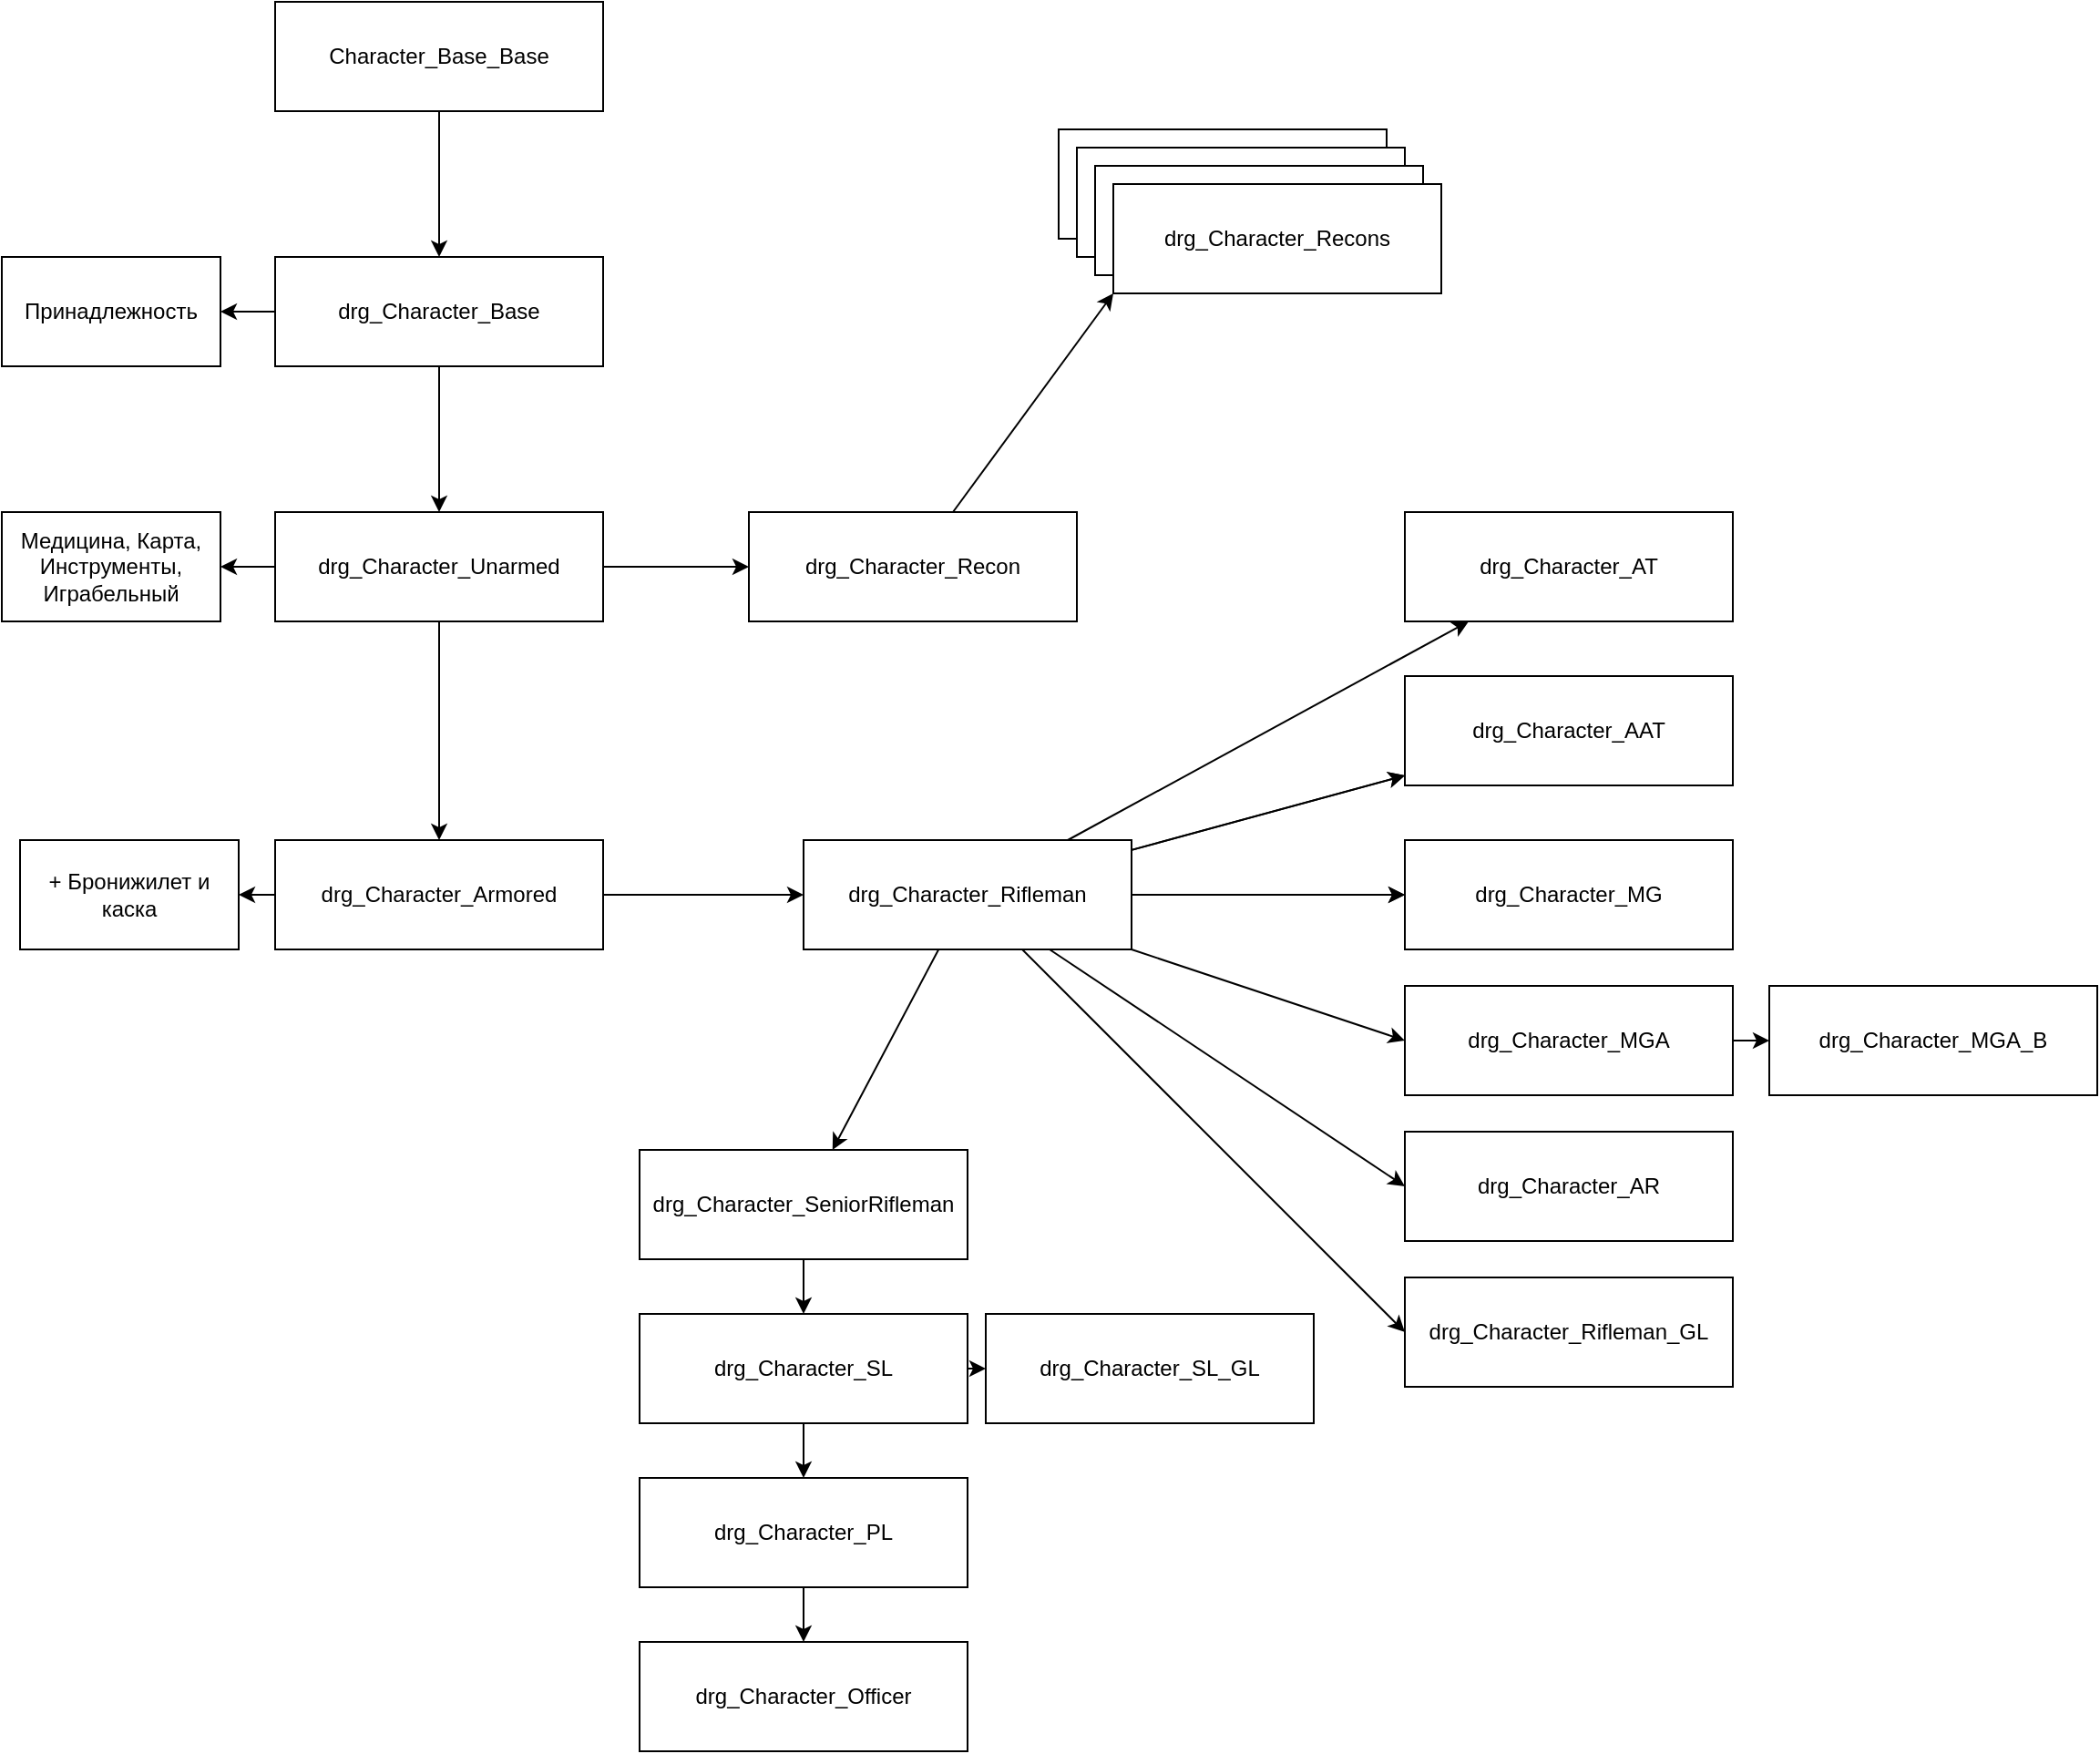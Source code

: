 <mxfile>
    <diagram id="NiCfhqbUTyZTslJfzQrF" name="Page-1">
        <mxGraphModel dx="3578" dy="1320" grid="1" gridSize="10" guides="1" tooltips="1" connect="1" arrows="1" fold="1" page="1" pageScale="1" pageWidth="850" pageHeight="1100" math="0" shadow="0">
            <root>
                <mxCell id="0"/>
                <mxCell id="1" parent="0"/>
                <mxCell id="4" value="" style="edgeStyle=none;html=1;" parent="1" source="2" target="3" edge="1">
                    <mxGeometry relative="1" as="geometry"/>
                </mxCell>
                <mxCell id="2" value="Character_Base_Base" style="rounded=0;whiteSpace=wrap;html=1;" parent="1" vertex="1">
                    <mxGeometry x="-590" y="60" width="180" height="60" as="geometry"/>
                </mxCell>
                <mxCell id="8" value="" style="edgeStyle=none;html=1;" parent="1" source="3" target="7" edge="1">
                    <mxGeometry relative="1" as="geometry"/>
                </mxCell>
                <mxCell id="12" value="" style="edgeStyle=none;html=1;" parent="1" source="3" target="11" edge="1">
                    <mxGeometry relative="1" as="geometry"/>
                </mxCell>
                <mxCell id="3" value="drg_Character_Base" style="rounded=0;whiteSpace=wrap;html=1;" parent="1" vertex="1">
                    <mxGeometry x="-590" y="200" width="180" height="60" as="geometry"/>
                </mxCell>
                <mxCell id="14" value="" style="edgeStyle=none;html=1;" parent="1" source="7" target="13" edge="1">
                    <mxGeometry relative="1" as="geometry"/>
                </mxCell>
                <mxCell id="16" value="" style="edgeStyle=none;html=1;" parent="1" source="7" target="15" edge="1">
                    <mxGeometry relative="1" as="geometry"/>
                </mxCell>
                <mxCell id="55" value="" style="edgeStyle=none;html=1;" edge="1" parent="1" source="7" target="54">
                    <mxGeometry relative="1" as="geometry"/>
                </mxCell>
                <mxCell id="7" value="drg_Character_Unarmed" style="rounded=0;whiteSpace=wrap;html=1;" parent="1" vertex="1">
                    <mxGeometry x="-590" y="340" width="180" height="60" as="geometry"/>
                </mxCell>
                <mxCell id="11" value="Принадлежность" style="whiteSpace=wrap;html=1;rounded=0;" parent="1" vertex="1">
                    <mxGeometry x="-740" y="200" width="120" height="60" as="geometry"/>
                </mxCell>
                <mxCell id="13" value="Медицина, Карта, Инструменты, Играбельный" style="whiteSpace=wrap;html=1;rounded=0;" parent="1" vertex="1">
                    <mxGeometry x="-740" y="340" width="120" height="60" as="geometry"/>
                </mxCell>
                <mxCell id="18" value="" style="edgeStyle=none;html=1;" parent="1" source="15" target="17" edge="1">
                    <mxGeometry relative="1" as="geometry"/>
                </mxCell>
                <mxCell id="24" value="" style="edgeStyle=none;html=1;" parent="1" source="15" target="23" edge="1">
                    <mxGeometry relative="1" as="geometry"/>
                </mxCell>
                <mxCell id="15" value="drg_Character_Armored" style="whiteSpace=wrap;html=1;rounded=0;" parent="1" vertex="1">
                    <mxGeometry x="-590" y="520" width="180" height="60" as="geometry"/>
                </mxCell>
                <mxCell id="17" value="+ Бронижилет и каска" style="whiteSpace=wrap;html=1;rounded=0;" parent="1" vertex="1">
                    <mxGeometry x="-730" y="520" width="120" height="60" as="geometry"/>
                </mxCell>
                <mxCell id="26" style="edgeStyle=none;html=1;" parent="1" source="23" target="25" edge="1">
                    <mxGeometry relative="1" as="geometry"/>
                </mxCell>
                <mxCell id="37" value="" style="edgeStyle=none;html=1;" parent="1" source="23" target="36" edge="1">
                    <mxGeometry relative="1" as="geometry"/>
                </mxCell>
                <mxCell id="40" value="" style="edgeStyle=none;html=1;" parent="1" source="23" target="39" edge="1">
                    <mxGeometry relative="1" as="geometry"/>
                </mxCell>
                <mxCell id="41" value="" style="edgeStyle=none;html=1;" parent="1" source="23" target="39" edge="1">
                    <mxGeometry relative="1" as="geometry"/>
                </mxCell>
                <mxCell id="43" value="" style="edgeStyle=none;html=1;" parent="1" source="23" target="42" edge="1">
                    <mxGeometry relative="1" as="geometry"/>
                </mxCell>
                <mxCell id="44" value="" style="edgeStyle=none;html=1;" parent="1" source="23" target="42" edge="1">
                    <mxGeometry relative="1" as="geometry"/>
                </mxCell>
                <mxCell id="45" style="edgeStyle=none;html=1;entryX=0;entryY=0.5;entryDx=0;entryDy=0;" parent="1" source="23" target="46" edge="1">
                    <mxGeometry relative="1" as="geometry">
                        <mxPoint x="-40" y="610" as="targetPoint"/>
                    </mxGeometry>
                </mxCell>
                <mxCell id="51" style="edgeStyle=none;html=1;entryX=0;entryY=0.5;entryDx=0;entryDy=0;" parent="1" source="23" target="50" edge="1">
                    <mxGeometry relative="1" as="geometry"/>
                </mxCell>
                <mxCell id="53" style="edgeStyle=none;html=1;entryX=0;entryY=0.5;entryDx=0;entryDy=0;" parent="1" source="23" target="52" edge="1">
                    <mxGeometry relative="1" as="geometry"/>
                </mxCell>
                <mxCell id="23" value="drg_Character_Rifleman" style="whiteSpace=wrap;html=1;rounded=0;" parent="1" vertex="1">
                    <mxGeometry x="-300" y="520" width="180" height="60" as="geometry"/>
                </mxCell>
                <mxCell id="28" value="" style="edgeStyle=none;html=1;" parent="1" source="25" target="27" edge="1">
                    <mxGeometry relative="1" as="geometry"/>
                </mxCell>
                <mxCell id="25" value="drg_Character_SeniorRifleman" style="whiteSpace=wrap;html=1;rounded=0;" parent="1" vertex="1">
                    <mxGeometry x="-390" y="690" width="180" height="60" as="geometry"/>
                </mxCell>
                <mxCell id="31" value="" style="edgeStyle=none;html=1;" parent="1" source="27" target="30" edge="1">
                    <mxGeometry relative="1" as="geometry"/>
                </mxCell>
                <mxCell id="35" value="" style="edgeStyle=none;html=1;" parent="1" source="27" target="34" edge="1">
                    <mxGeometry relative="1" as="geometry"/>
                </mxCell>
                <mxCell id="27" value="drg_Character_SL" style="whiteSpace=wrap;html=1;rounded=0;" parent="1" vertex="1">
                    <mxGeometry x="-390" y="780" width="180" height="60" as="geometry"/>
                </mxCell>
                <mxCell id="33" value="" style="edgeStyle=none;html=1;" parent="1" source="30" target="32" edge="1">
                    <mxGeometry relative="1" as="geometry"/>
                </mxCell>
                <mxCell id="30" value="drg_Character_PL" style="whiteSpace=wrap;html=1;rounded=0;" parent="1" vertex="1">
                    <mxGeometry x="-390" y="870" width="180" height="60" as="geometry"/>
                </mxCell>
                <mxCell id="32" value="drg_Character_Officer" style="whiteSpace=wrap;html=1;rounded=0;" parent="1" vertex="1">
                    <mxGeometry x="-390" y="960" width="180" height="60" as="geometry"/>
                </mxCell>
                <mxCell id="34" value="drg_Character_SL_GL" style="whiteSpace=wrap;html=1;rounded=0;" parent="1" vertex="1">
                    <mxGeometry x="-200" y="780" width="180" height="60" as="geometry"/>
                </mxCell>
                <mxCell id="36" value="drg_Character_AT" style="whiteSpace=wrap;html=1;rounded=0;" parent="1" vertex="1">
                    <mxGeometry x="30" y="340" width="180" height="60" as="geometry"/>
                </mxCell>
                <mxCell id="39" value="drg_Character_AAT" style="whiteSpace=wrap;html=1;rounded=0;" parent="1" vertex="1">
                    <mxGeometry x="30" y="430" width="180" height="60" as="geometry"/>
                </mxCell>
                <mxCell id="42" value="drg_Character_MG" style="whiteSpace=wrap;html=1;rounded=0;" parent="1" vertex="1">
                    <mxGeometry x="30" y="520" width="180" height="60" as="geometry"/>
                </mxCell>
                <mxCell id="48" value="" style="edgeStyle=none;html=1;" parent="1" source="46" target="47" edge="1">
                    <mxGeometry relative="1" as="geometry"/>
                </mxCell>
                <mxCell id="46" value="drg_Character_MGA" style="whiteSpace=wrap;html=1;rounded=0;" parent="1" vertex="1">
                    <mxGeometry x="30" y="600" width="180" height="60" as="geometry"/>
                </mxCell>
                <mxCell id="47" value="drg_Character_MGA_B" style="whiteSpace=wrap;html=1;rounded=0;" parent="1" vertex="1">
                    <mxGeometry x="230" y="600" width="180" height="60" as="geometry"/>
                </mxCell>
                <mxCell id="50" value="drg_Character_AR" style="whiteSpace=wrap;html=1;rounded=0;" parent="1" vertex="1">
                    <mxGeometry x="30" y="680" width="180" height="60" as="geometry"/>
                </mxCell>
                <mxCell id="52" value="drg_Character_Rifleman_GL" style="whiteSpace=wrap;html=1;rounded=0;" parent="1" vertex="1">
                    <mxGeometry x="30" y="760" width="180" height="60" as="geometry"/>
                </mxCell>
                <mxCell id="56" style="edgeStyle=none;html=1;entryX=0;entryY=1;entryDx=0;entryDy=0;" edge="1" parent="1" source="54" target="60">
                    <mxGeometry relative="1" as="geometry">
                        <mxPoint x="-130" y="200" as="targetPoint"/>
                    </mxGeometry>
                </mxCell>
                <mxCell id="54" value="drg_Character_Recon" style="rounded=0;whiteSpace=wrap;html=1;" vertex="1" parent="1">
                    <mxGeometry x="-330" y="340" width="180" height="60" as="geometry"/>
                </mxCell>
                <mxCell id="57" value="drg_Character_Recons" style="rounded=0;whiteSpace=wrap;html=1;" vertex="1" parent="1">
                    <mxGeometry x="-160" y="130" width="180" height="60" as="geometry"/>
                </mxCell>
                <mxCell id="58" value="drg_Character_Recons" style="rounded=0;whiteSpace=wrap;html=1;" vertex="1" parent="1">
                    <mxGeometry x="-150" y="140" width="180" height="60" as="geometry"/>
                </mxCell>
                <mxCell id="59" value="drg_Character_Recons" style="rounded=0;whiteSpace=wrap;html=1;" vertex="1" parent="1">
                    <mxGeometry x="-140" y="150" width="180" height="60" as="geometry"/>
                </mxCell>
                <mxCell id="60" value="drg_Character_Recons" style="rounded=0;whiteSpace=wrap;html=1;" vertex="1" parent="1">
                    <mxGeometry x="-130" y="160" width="180" height="60" as="geometry"/>
                </mxCell>
            </root>
        </mxGraphModel>
    </diagram>
</mxfile>